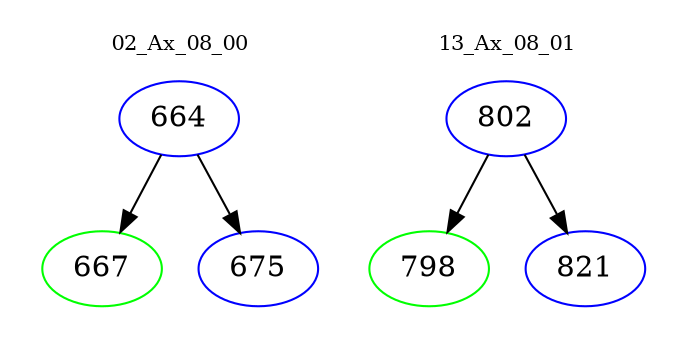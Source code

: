 digraph{
subgraph cluster_0 {
color = white
label = "02_Ax_08_00";
fontsize=10;
T0_664 [label="664", color="blue"]
T0_664 -> T0_667 [color="black"]
T0_667 [label="667", color="green"]
T0_664 -> T0_675 [color="black"]
T0_675 [label="675", color="blue"]
}
subgraph cluster_1 {
color = white
label = "13_Ax_08_01";
fontsize=10;
T1_802 [label="802", color="blue"]
T1_802 -> T1_798 [color="black"]
T1_798 [label="798", color="green"]
T1_802 -> T1_821 [color="black"]
T1_821 [label="821", color="blue"]
}
}
